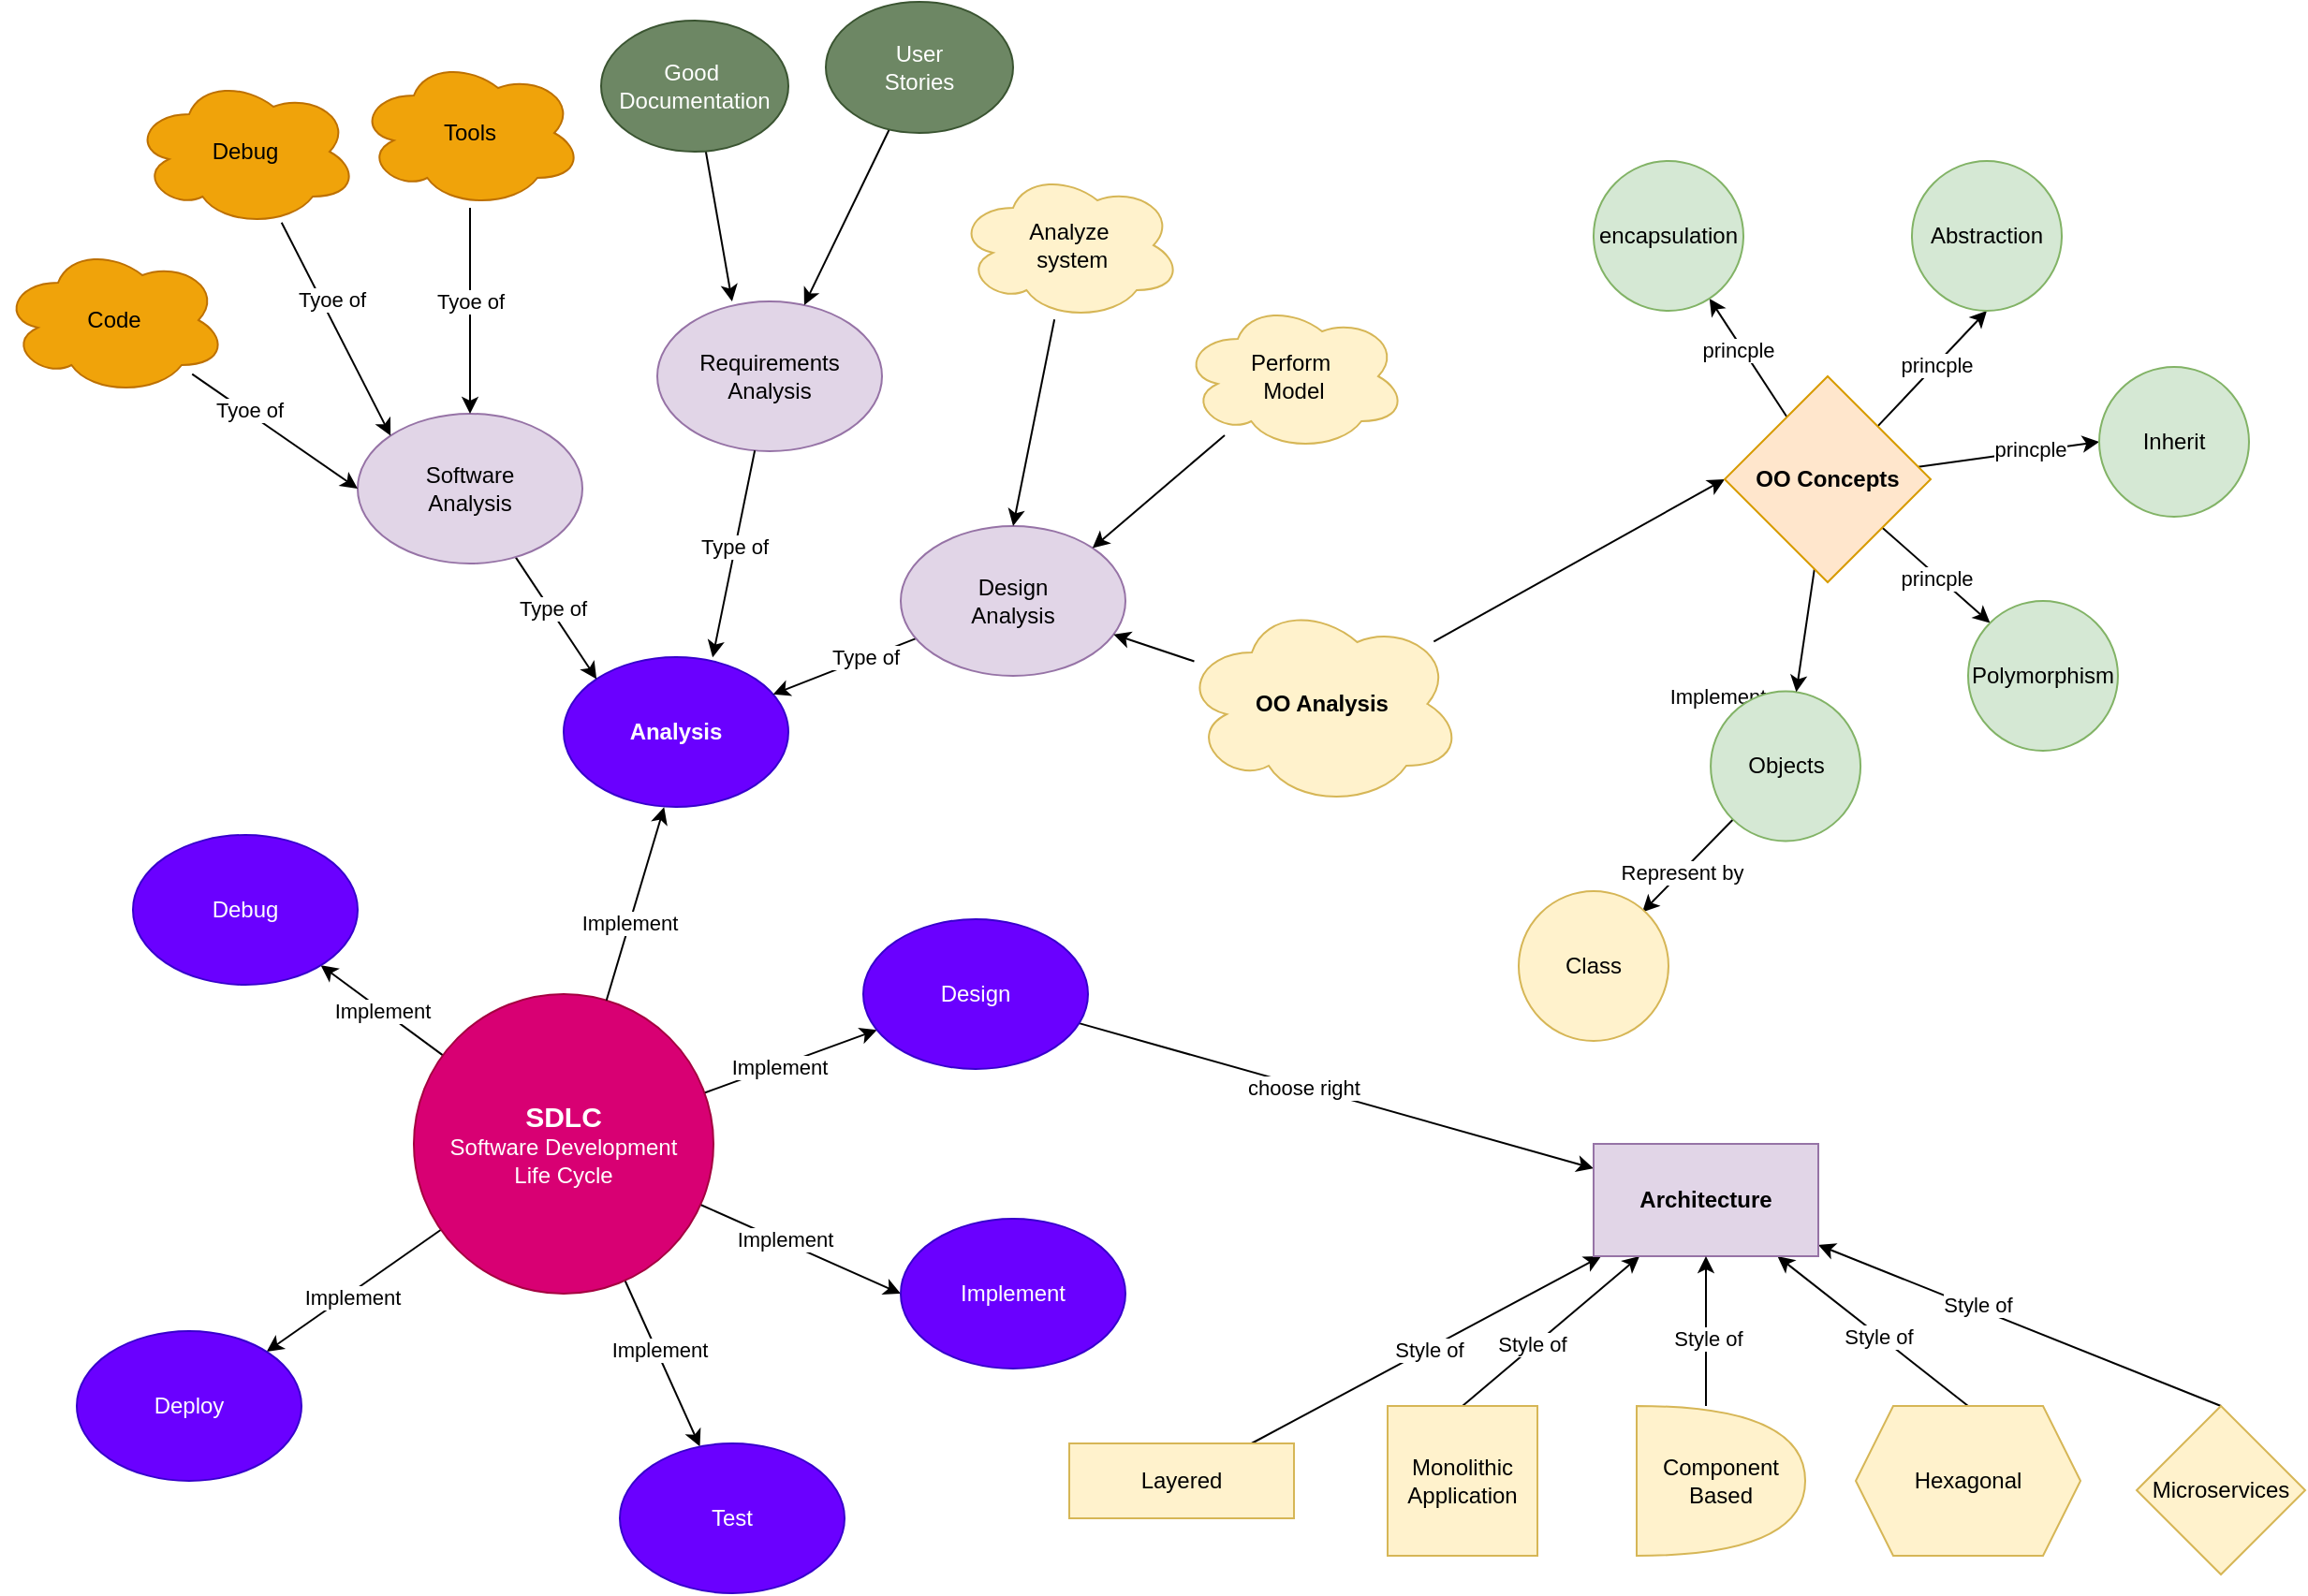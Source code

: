 <mxfile version="24.0.0" type="github">
  <diagram name="Page-1" id="FFzmUddGbb1I71KcN4Od">
    <mxGraphModel dx="4200" dy="3504" grid="1" gridSize="10" guides="1" tooltips="1" connect="1" arrows="1" fold="1" page="1" pageScale="1" pageWidth="850" pageHeight="1100" math="0" shadow="0">
      <root>
        <mxCell id="0" />
        <mxCell id="1" parent="0" />
        <mxCell id="xoAYJtK2ZNw9NmWQm-sS-62" style="rounded=0;orthogonalLoop=1;jettySize=auto;html=1;entryX=0;entryY=0.5;entryDx=0;entryDy=0;" edge="1" parent="1" source="xoAYJtK2ZNw9NmWQm-sS-1" target="xoAYJtK2ZNw9NmWQm-sS-59">
          <mxGeometry relative="1" as="geometry" />
        </mxCell>
        <mxCell id="xoAYJtK2ZNw9NmWQm-sS-71" value="Implement" style="edgeLabel;html=1;align=center;verticalAlign=middle;resizable=0;points=[];" vertex="1" connectable="0" parent="xoAYJtK2ZNw9NmWQm-sS-62">
          <mxGeometry x="-0.175" y="2" relative="1" as="geometry">
            <mxPoint as="offset" />
          </mxGeometry>
        </mxCell>
        <mxCell id="xoAYJtK2ZNw9NmWQm-sS-63" value="Implement" style="rounded=0;orthogonalLoop=1;jettySize=auto;html=1;" edge="1" parent="1" source="xoAYJtK2ZNw9NmWQm-sS-1" target="xoAYJtK2ZNw9NmWQm-sS-61">
          <mxGeometry relative="1" as="geometry" />
        </mxCell>
        <mxCell id="xoAYJtK2ZNw9NmWQm-sS-64" style="rounded=0;orthogonalLoop=1;jettySize=auto;html=1;" edge="1" parent="1" source="xoAYJtK2ZNw9NmWQm-sS-1" target="xoAYJtK2ZNw9NmWQm-sS-60">
          <mxGeometry relative="1" as="geometry" />
        </mxCell>
        <mxCell id="xoAYJtK2ZNw9NmWQm-sS-69" value="Implement" style="edgeLabel;html=1;align=center;verticalAlign=middle;resizable=0;points=[];" vertex="1" connectable="0" parent="xoAYJtK2ZNw9NmWQm-sS-64">
          <mxGeometry x="0.039" y="2" relative="1" as="geometry">
            <mxPoint x="-1" as="offset" />
          </mxGeometry>
        </mxCell>
        <mxCell id="xoAYJtK2ZNw9NmWQm-sS-65" style="rounded=0;orthogonalLoop=1;jettySize=auto;html=1;" edge="1" parent="1" source="xoAYJtK2ZNw9NmWQm-sS-1" target="xoAYJtK2ZNw9NmWQm-sS-4">
          <mxGeometry relative="1" as="geometry" />
        </mxCell>
        <mxCell id="xoAYJtK2ZNw9NmWQm-sS-70" value="Implement" style="edgeLabel;html=1;align=center;verticalAlign=middle;resizable=0;points=[];" vertex="1" connectable="0" parent="xoAYJtK2ZNw9NmWQm-sS-65">
          <mxGeometry x="-0.159" y="1" relative="1" as="geometry">
            <mxPoint as="offset" />
          </mxGeometry>
        </mxCell>
        <mxCell id="xoAYJtK2ZNw9NmWQm-sS-66" style="rounded=0;orthogonalLoop=1;jettySize=auto;html=1;" edge="1" parent="1" source="xoAYJtK2ZNw9NmWQm-sS-1" target="xoAYJtK2ZNw9NmWQm-sS-3">
          <mxGeometry relative="1" as="geometry" />
        </mxCell>
        <mxCell id="xoAYJtK2ZNw9NmWQm-sS-67" value="Implement" style="edgeLabel;html=1;align=center;verticalAlign=middle;resizable=0;points=[];" vertex="1" connectable="0" parent="xoAYJtK2ZNw9NmWQm-sS-66">
          <mxGeometry x="-0.147" relative="1" as="geometry">
            <mxPoint as="offset" />
          </mxGeometry>
        </mxCell>
        <mxCell id="xoAYJtK2ZNw9NmWQm-sS-1" value="&lt;font style=&quot;font-size: 15px;&quot;&gt;&lt;b&gt;SDLC&lt;/b&gt;&lt;/font&gt;&lt;div&gt;Software Development&lt;/div&gt;&lt;div&gt;Life Cycle&lt;/div&gt;" style="ellipse;whiteSpace=wrap;html=1;aspect=fixed;fillColor=#d80073;strokeColor=#A50040;shadow=0;textShadow=0;fontColor=#ffffff;" vertex="1" parent="1">
          <mxGeometry x="310" y="270" width="160" height="160" as="geometry" />
        </mxCell>
        <mxCell id="xoAYJtK2ZNw9NmWQm-sS-2" value="&lt;div&gt;Analysis&lt;/div&gt;" style="ellipse;whiteSpace=wrap;html=1;fillColor=#6a00ff;fontColor=#ffffff;strokeColor=#3700CC;fontStyle=1" vertex="1" parent="1">
          <mxGeometry x="390" y="90" width="120" height="80" as="geometry" />
        </mxCell>
        <mxCell id="xoAYJtK2ZNw9NmWQm-sS-74" style="rounded=0;orthogonalLoop=1;jettySize=auto;html=1;" edge="1" parent="1" source="xoAYJtK2ZNw9NmWQm-sS-3" target="xoAYJtK2ZNw9NmWQm-sS-73">
          <mxGeometry relative="1" as="geometry" />
        </mxCell>
        <mxCell id="xoAYJtK2ZNw9NmWQm-sS-86" value="choose right" style="edgeLabel;html=1;align=center;verticalAlign=middle;resizable=0;points=[];" vertex="1" connectable="0" parent="xoAYJtK2ZNw9NmWQm-sS-74">
          <mxGeometry x="-0.128" relative="1" as="geometry">
            <mxPoint as="offset" />
          </mxGeometry>
        </mxCell>
        <mxCell id="xoAYJtK2ZNw9NmWQm-sS-3" value="Design" style="ellipse;whiteSpace=wrap;html=1;fillColor=#6a00ff;fontColor=#ffffff;strokeColor=#3700CC;" vertex="1" parent="1">
          <mxGeometry x="550" y="230" width="120" height="80" as="geometry" />
        </mxCell>
        <mxCell id="xoAYJtK2ZNw9NmWQm-sS-4" value="Test" style="ellipse;whiteSpace=wrap;html=1;fillColor=#6a00ff;fontColor=#ffffff;strokeColor=#3700CC;" vertex="1" parent="1">
          <mxGeometry x="420" y="510" width="120" height="80" as="geometry" />
        </mxCell>
        <mxCell id="xoAYJtK2ZNw9NmWQm-sS-17" style="rounded=0;orthogonalLoop=1;jettySize=auto;html=1;entryX=0;entryY=0;entryDx=0;entryDy=0;" edge="1" parent="1" source="xoAYJtK2ZNw9NmWQm-sS-5" target="xoAYJtK2ZNw9NmWQm-sS-2">
          <mxGeometry relative="1" as="geometry" />
        </mxCell>
        <mxCell id="xoAYJtK2ZNw9NmWQm-sS-20" value="Type of" style="edgeLabel;html=1;align=center;verticalAlign=middle;resizable=0;points=[];" vertex="1" connectable="0" parent="xoAYJtK2ZNw9NmWQm-sS-17">
          <mxGeometry x="-0.138" y="1" relative="1" as="geometry">
            <mxPoint as="offset" />
          </mxGeometry>
        </mxCell>
        <mxCell id="xoAYJtK2ZNw9NmWQm-sS-5" value="Software&lt;div&gt;Analysis&lt;/div&gt;" style="ellipse;whiteSpace=wrap;html=1;fillColor=#e1d5e7;strokeColor=#9673a6;" vertex="1" parent="1">
          <mxGeometry x="280" y="-40" width="120" height="80" as="geometry" />
        </mxCell>
        <mxCell id="xoAYJtK2ZNw9NmWQm-sS-6" value="Requirements&lt;div&gt;Analysis&lt;/div&gt;" style="ellipse;whiteSpace=wrap;html=1;fillColor=#e1d5e7;strokeColor=#9673a6;" vertex="1" parent="1">
          <mxGeometry x="440" y="-100" width="120" height="80" as="geometry" />
        </mxCell>
        <mxCell id="xoAYJtK2ZNw9NmWQm-sS-15" style="rounded=0;orthogonalLoop=1;jettySize=auto;html=1;" edge="1" parent="1" source="xoAYJtK2ZNw9NmWQm-sS-7" target="xoAYJtK2ZNw9NmWQm-sS-2">
          <mxGeometry relative="1" as="geometry" />
        </mxCell>
        <mxCell id="xoAYJtK2ZNw9NmWQm-sS-18" value="Type of" style="edgeLabel;html=1;align=center;verticalAlign=middle;resizable=0;points=[];" vertex="1" connectable="0" parent="xoAYJtK2ZNw9NmWQm-sS-15">
          <mxGeometry x="-0.283" y="-1" relative="1" as="geometry">
            <mxPoint as="offset" />
          </mxGeometry>
        </mxCell>
        <mxCell id="xoAYJtK2ZNw9NmWQm-sS-7" value="Design&lt;div&gt;Analysis&lt;/div&gt;" style="ellipse;whiteSpace=wrap;html=1;fillColor=#e1d5e7;strokeColor=#9673a6;" vertex="1" parent="1">
          <mxGeometry x="570" y="20" width="120" height="80" as="geometry" />
        </mxCell>
        <mxCell id="xoAYJtK2ZNw9NmWQm-sS-11" style="rounded=0;orthogonalLoop=1;jettySize=auto;html=1;entryX=0.447;entryY=1.002;entryDx=0;entryDy=0;entryPerimeter=0;" edge="1" parent="1" source="xoAYJtK2ZNw9NmWQm-sS-1" target="xoAYJtK2ZNw9NmWQm-sS-2">
          <mxGeometry relative="1" as="geometry" />
        </mxCell>
        <mxCell id="xoAYJtK2ZNw9NmWQm-sS-68" value="Implement" style="edgeLabel;html=1;align=center;verticalAlign=middle;resizable=0;points=[];" vertex="1" connectable="0" parent="xoAYJtK2ZNw9NmWQm-sS-11">
          <mxGeometry x="-0.199" relative="1" as="geometry">
            <mxPoint as="offset" />
          </mxGeometry>
        </mxCell>
        <mxCell id="xoAYJtK2ZNw9NmWQm-sS-16" style="rounded=0;orthogonalLoop=1;jettySize=auto;html=1;entryX=0.663;entryY=0.002;entryDx=0;entryDy=0;entryPerimeter=0;" edge="1" parent="1" source="xoAYJtK2ZNw9NmWQm-sS-6" target="xoAYJtK2ZNw9NmWQm-sS-2">
          <mxGeometry relative="1" as="geometry" />
        </mxCell>
        <mxCell id="xoAYJtK2ZNw9NmWQm-sS-19" value="Type of" style="edgeLabel;html=1;align=center;verticalAlign=middle;resizable=0;points=[];" vertex="1" connectable="0" parent="xoAYJtK2ZNw9NmWQm-sS-16">
          <mxGeometry x="-0.077" y="-1" relative="1" as="geometry">
            <mxPoint as="offset" />
          </mxGeometry>
        </mxCell>
        <mxCell id="xoAYJtK2ZNw9NmWQm-sS-26" style="rounded=0;orthogonalLoop=1;jettySize=auto;html=1;entryX=0;entryY=0.5;entryDx=0;entryDy=0;" edge="1" parent="1" source="xoAYJtK2ZNw9NmWQm-sS-21" target="xoAYJtK2ZNw9NmWQm-sS-5">
          <mxGeometry relative="1" as="geometry" />
        </mxCell>
        <mxCell id="xoAYJtK2ZNw9NmWQm-sS-106" value="Tyoe of" style="edgeLabel;html=1;align=center;verticalAlign=middle;resizable=0;points=[];" vertex="1" connectable="0" parent="xoAYJtK2ZNw9NmWQm-sS-26">
          <mxGeometry x="-0.329" y="1" relative="1" as="geometry">
            <mxPoint y="-1" as="offset" />
          </mxGeometry>
        </mxCell>
        <mxCell id="xoAYJtK2ZNw9NmWQm-sS-21" value="Code" style="ellipse;shape=cloud;whiteSpace=wrap;html=1;fillColor=#f0a30a;fontColor=#000000;strokeColor=#BD7000;" vertex="1" parent="1">
          <mxGeometry x="90" y="-130" width="120" height="80" as="geometry" />
        </mxCell>
        <mxCell id="xoAYJtK2ZNw9NmWQm-sS-25" style="rounded=0;orthogonalLoop=1;jettySize=auto;html=1;entryX=0;entryY=0;entryDx=0;entryDy=0;" edge="1" parent="1" source="xoAYJtK2ZNw9NmWQm-sS-22" target="xoAYJtK2ZNw9NmWQm-sS-5">
          <mxGeometry relative="1" as="geometry" />
        </mxCell>
        <mxCell id="xoAYJtK2ZNw9NmWQm-sS-107" value="Tyoe of" style="edgeLabel;html=1;align=center;verticalAlign=middle;resizable=0;points=[];" vertex="1" connectable="0" parent="xoAYJtK2ZNw9NmWQm-sS-25">
          <mxGeometry x="-0.228" y="4" relative="1" as="geometry">
            <mxPoint y="-1" as="offset" />
          </mxGeometry>
        </mxCell>
        <mxCell id="xoAYJtK2ZNw9NmWQm-sS-22" value="Debug" style="ellipse;shape=cloud;whiteSpace=wrap;html=1;fillColor=#f0a30a;fontColor=#000000;strokeColor=#BD7000;" vertex="1" parent="1">
          <mxGeometry x="160" y="-220" width="120" height="80" as="geometry" />
        </mxCell>
        <mxCell id="xoAYJtK2ZNw9NmWQm-sS-24" style="rounded=0;orthogonalLoop=1;jettySize=auto;html=1;entryX=0.5;entryY=0;entryDx=0;entryDy=0;" edge="1" parent="1" source="xoAYJtK2ZNw9NmWQm-sS-23" target="xoAYJtK2ZNw9NmWQm-sS-5">
          <mxGeometry relative="1" as="geometry" />
        </mxCell>
        <mxCell id="xoAYJtK2ZNw9NmWQm-sS-108" value="Tyoe of" style="edgeLabel;html=1;align=center;verticalAlign=middle;resizable=0;points=[];" vertex="1" connectable="0" parent="xoAYJtK2ZNw9NmWQm-sS-24">
          <mxGeometry x="-0.091" relative="1" as="geometry">
            <mxPoint as="offset" />
          </mxGeometry>
        </mxCell>
        <mxCell id="xoAYJtK2ZNw9NmWQm-sS-23" value="Tools" style="ellipse;shape=cloud;whiteSpace=wrap;html=1;fillColor=#f0a30a;fontColor=#000000;strokeColor=#BD7000;" vertex="1" parent="1">
          <mxGeometry x="280" y="-230" width="120" height="80" as="geometry" />
        </mxCell>
        <mxCell id="xoAYJtK2ZNw9NmWQm-sS-30" style="rounded=0;orthogonalLoop=1;jettySize=auto;html=1;entryX=0.5;entryY=0;entryDx=0;entryDy=0;" edge="1" parent="1" source="xoAYJtK2ZNw9NmWQm-sS-27" target="xoAYJtK2ZNw9NmWQm-sS-7">
          <mxGeometry relative="1" as="geometry" />
        </mxCell>
        <mxCell id="xoAYJtK2ZNw9NmWQm-sS-27" value="Analyze&lt;div&gt;&amp;nbsp;system&lt;/div&gt;" style="ellipse;shape=cloud;whiteSpace=wrap;html=1;fillColor=#fff2cc;strokeColor=#d6b656;" vertex="1" parent="1">
          <mxGeometry x="600" y="-170" width="120" height="80" as="geometry" />
        </mxCell>
        <mxCell id="xoAYJtK2ZNw9NmWQm-sS-31" style="rounded=0;orthogonalLoop=1;jettySize=auto;html=1;entryX=1;entryY=0;entryDx=0;entryDy=0;" edge="1" parent="1" source="xoAYJtK2ZNw9NmWQm-sS-28" target="xoAYJtK2ZNw9NmWQm-sS-7">
          <mxGeometry relative="1" as="geometry" />
        </mxCell>
        <mxCell id="xoAYJtK2ZNw9NmWQm-sS-28" value="Perform&amp;nbsp;&lt;div&gt;Model&lt;br&gt;&lt;/div&gt;" style="ellipse;shape=cloud;whiteSpace=wrap;html=1;fillColor=#fff2cc;strokeColor=#d6b656;" vertex="1" parent="1">
          <mxGeometry x="720" y="-100" width="120" height="80" as="geometry" />
        </mxCell>
        <mxCell id="xoAYJtK2ZNw9NmWQm-sS-32" style="rounded=0;orthogonalLoop=1;jettySize=auto;html=1;" edge="1" parent="1" source="xoAYJtK2ZNw9NmWQm-sS-29" target="xoAYJtK2ZNw9NmWQm-sS-7">
          <mxGeometry relative="1" as="geometry" />
        </mxCell>
        <mxCell id="xoAYJtK2ZNw9NmWQm-sS-53" style="rounded=0;orthogonalLoop=1;jettySize=auto;html=1;entryX=0;entryY=0.5;entryDx=0;entryDy=0;" edge="1" parent="1" source="xoAYJtK2ZNw9NmWQm-sS-29" target="xoAYJtK2ZNw9NmWQm-sS-37">
          <mxGeometry relative="1" as="geometry">
            <mxPoint x="1023.757" y="-108.208" as="sourcePoint" />
          </mxGeometry>
        </mxCell>
        <mxCell id="xoAYJtK2ZNw9NmWQm-sS-54" value="Implement" style="edgeLabel;html=1;align=center;verticalAlign=middle;resizable=0;points=[];" vertex="1" connectable="0" parent="xoAYJtK2ZNw9NmWQm-sS-53">
          <mxGeometry x="-0.118" relative="1" as="geometry">
            <mxPoint x="83" y="67" as="offset" />
          </mxGeometry>
        </mxCell>
        <mxCell id="xoAYJtK2ZNw9NmWQm-sS-29" value="OO Analysis" style="ellipse;shape=cloud;whiteSpace=wrap;html=1;fillColor=#fff2cc;strokeColor=#d6b656;fontStyle=1" vertex="1" parent="1">
          <mxGeometry x="720" y="60" width="150" height="110" as="geometry" />
        </mxCell>
        <mxCell id="xoAYJtK2ZNw9NmWQm-sS-44" style="rounded=0;orthogonalLoop=1;jettySize=auto;html=1;entryX=0.825;entryY=0.14;entryDx=0;entryDy=0;entryPerimeter=0;" edge="1" parent="1" source="xoAYJtK2ZNw9NmWQm-sS-33" target="xoAYJtK2ZNw9NmWQm-sS-35">
          <mxGeometry relative="1" as="geometry">
            <mxPoint x="970.824" y="219.996" as="targetPoint" />
          </mxGeometry>
        </mxCell>
        <mxCell id="xoAYJtK2ZNw9NmWQm-sS-45" value="Represent by" style="edgeLabel;html=1;align=center;verticalAlign=middle;resizable=0;points=[];" vertex="1" connectable="0" parent="xoAYJtK2ZNw9NmWQm-sS-44">
          <mxGeometry x="0.137" relative="1" as="geometry">
            <mxPoint as="offset" />
          </mxGeometry>
        </mxCell>
        <mxCell id="xoAYJtK2ZNw9NmWQm-sS-33" value="Objects" style="ellipse;whiteSpace=wrap;html=1;aspect=fixed;fillColor=#d5e8d4;strokeColor=#82b366;" vertex="1" parent="1">
          <mxGeometry x="1002.54" y="108.28" width="80" height="80" as="geometry" />
        </mxCell>
        <mxCell id="xoAYJtK2ZNw9NmWQm-sS-35" value="Class" style="ellipse;whiteSpace=wrap;html=1;aspect=fixed;fillColor=#fff2cc;strokeColor=#d6b656;" vertex="1" parent="1">
          <mxGeometry x="900" y="215" width="80" height="80" as="geometry" />
        </mxCell>
        <mxCell id="xoAYJtK2ZNw9NmWQm-sS-41" style="rounded=0;orthogonalLoop=1;jettySize=auto;html=1;entryX=0.5;entryY=1;entryDx=0;entryDy=0;" edge="1" parent="1" source="xoAYJtK2ZNw9NmWQm-sS-37" target="xoAYJtK2ZNw9NmWQm-sS-39">
          <mxGeometry relative="1" as="geometry" />
        </mxCell>
        <mxCell id="xoAYJtK2ZNw9NmWQm-sS-42" value="princple" style="edgeLabel;html=1;align=center;verticalAlign=middle;resizable=0;points=[];" vertex="1" connectable="0" parent="xoAYJtK2ZNw9NmWQm-sS-41">
          <mxGeometry x="0.058" relative="1" as="geometry">
            <mxPoint as="offset" />
          </mxGeometry>
        </mxCell>
        <mxCell id="xoAYJtK2ZNw9NmWQm-sS-43" style="rounded=0;orthogonalLoop=1;jettySize=auto;html=1;" edge="1" parent="1" source="xoAYJtK2ZNw9NmWQm-sS-37" target="xoAYJtK2ZNw9NmWQm-sS-33">
          <mxGeometry relative="1" as="geometry" />
        </mxCell>
        <mxCell id="xoAYJtK2ZNw9NmWQm-sS-47" style="rounded=0;orthogonalLoop=1;jettySize=auto;html=1;entryX=0;entryY=0;entryDx=0;entryDy=0;" edge="1" parent="1" source="xoAYJtK2ZNw9NmWQm-sS-37" target="xoAYJtK2ZNw9NmWQm-sS-46">
          <mxGeometry relative="1" as="geometry" />
        </mxCell>
        <mxCell id="xoAYJtK2ZNw9NmWQm-sS-48" value="princple" style="edgeLabel;html=1;align=center;verticalAlign=middle;resizable=0;points=[];" vertex="1" connectable="0" parent="xoAYJtK2ZNw9NmWQm-sS-47">
          <mxGeometry x="-0.004" relative="1" as="geometry">
            <mxPoint y="1" as="offset" />
          </mxGeometry>
        </mxCell>
        <mxCell id="xoAYJtK2ZNw9NmWQm-sS-49" style="rounded=0;orthogonalLoop=1;jettySize=auto;html=1;entryX=0;entryY=0.5;entryDx=0;entryDy=0;" edge="1" parent="1" source="xoAYJtK2ZNw9NmWQm-sS-37" target="xoAYJtK2ZNw9NmWQm-sS-40">
          <mxGeometry relative="1" as="geometry">
            <mxPoint x="1222" y="3" as="targetPoint" />
          </mxGeometry>
        </mxCell>
        <mxCell id="xoAYJtK2ZNw9NmWQm-sS-50" value="princple" style="edgeLabel;html=1;align=center;verticalAlign=middle;resizable=0;points=[];" vertex="1" connectable="0" parent="xoAYJtK2ZNw9NmWQm-sS-49">
          <mxGeometry x="0.225" y="1" relative="1" as="geometry">
            <mxPoint as="offset" />
          </mxGeometry>
        </mxCell>
        <mxCell id="xoAYJtK2ZNw9NmWQm-sS-51" style="rounded=0;orthogonalLoop=1;jettySize=auto;html=1;" edge="1" parent="1" source="xoAYJtK2ZNw9NmWQm-sS-37" target="xoAYJtK2ZNw9NmWQm-sS-38">
          <mxGeometry relative="1" as="geometry" />
        </mxCell>
        <mxCell id="xoAYJtK2ZNw9NmWQm-sS-52" value="princple" style="edgeLabel;html=1;align=center;verticalAlign=middle;resizable=0;points=[];" vertex="1" connectable="0" parent="xoAYJtK2ZNw9NmWQm-sS-51">
          <mxGeometry x="0.171" y="2" relative="1" as="geometry">
            <mxPoint as="offset" />
          </mxGeometry>
        </mxCell>
        <mxCell id="xoAYJtK2ZNw9NmWQm-sS-37" value="OO Concepts" style="rhombus;whiteSpace=wrap;html=1;fillColor=#ffe6cc;strokeColor=#d79b00;fontStyle=1" vertex="1" parent="1">
          <mxGeometry x="1010" y="-60" width="110" height="110" as="geometry" />
        </mxCell>
        <mxCell id="xoAYJtK2ZNw9NmWQm-sS-38" value="encapsulation" style="ellipse;whiteSpace=wrap;html=1;aspect=fixed;fillColor=#d5e8d4;strokeColor=#82b366;" vertex="1" parent="1">
          <mxGeometry x="940" y="-175" width="80" height="80" as="geometry" />
        </mxCell>
        <mxCell id="xoAYJtK2ZNw9NmWQm-sS-39" value="Abstraction" style="ellipse;whiteSpace=wrap;html=1;aspect=fixed;fillColor=#d5e8d4;strokeColor=#82b366;" vertex="1" parent="1">
          <mxGeometry x="1110" y="-175" width="80" height="80" as="geometry" />
        </mxCell>
        <mxCell id="xoAYJtK2ZNw9NmWQm-sS-40" value="Inherit" style="ellipse;whiteSpace=wrap;html=1;aspect=fixed;fillColor=#d5e8d4;strokeColor=#82b366;" vertex="1" parent="1">
          <mxGeometry x="1210" y="-65" width="80" height="80" as="geometry" />
        </mxCell>
        <mxCell id="xoAYJtK2ZNw9NmWQm-sS-46" value="Polymorphism" style="ellipse;whiteSpace=wrap;html=1;aspect=fixed;fillColor=#d5e8d4;strokeColor=#82b366;" vertex="1" parent="1">
          <mxGeometry x="1140" y="60" width="80" height="80" as="geometry" />
        </mxCell>
        <mxCell id="xoAYJtK2ZNw9NmWQm-sS-57" style="rounded=0;orthogonalLoop=1;jettySize=auto;html=1;entryX=0.333;entryY=0;entryDx=0;entryDy=0;entryPerimeter=0;" edge="1" parent="1" source="xoAYJtK2ZNw9NmWQm-sS-55" target="xoAYJtK2ZNw9NmWQm-sS-6">
          <mxGeometry relative="1" as="geometry" />
        </mxCell>
        <mxCell id="xoAYJtK2ZNw9NmWQm-sS-55" value="Good&amp;nbsp;&lt;div&gt;Documentation&lt;/div&gt;" style="ellipse;whiteSpace=wrap;html=1;fillColor=#6d8764;fontColor=#ffffff;strokeColor=#3A5431;" vertex="1" parent="1">
          <mxGeometry x="410" y="-250" width="100" height="70" as="geometry" />
        </mxCell>
        <mxCell id="xoAYJtK2ZNw9NmWQm-sS-58" style="rounded=0;orthogonalLoop=1;jettySize=auto;html=1;" edge="1" parent="1" source="xoAYJtK2ZNw9NmWQm-sS-56" target="xoAYJtK2ZNw9NmWQm-sS-6">
          <mxGeometry relative="1" as="geometry" />
        </mxCell>
        <mxCell id="xoAYJtK2ZNw9NmWQm-sS-56" value="User&lt;div&gt;Stories&lt;/div&gt;" style="ellipse;whiteSpace=wrap;html=1;fillColor=#6d8764;fontColor=#ffffff;strokeColor=#3A5431;" vertex="1" parent="1">
          <mxGeometry x="530" y="-260" width="100" height="70" as="geometry" />
        </mxCell>
        <mxCell id="xoAYJtK2ZNw9NmWQm-sS-59" value="Implement" style="ellipse;whiteSpace=wrap;html=1;fillColor=#6a00ff;fontColor=#ffffff;strokeColor=#3700CC;" vertex="1" parent="1">
          <mxGeometry x="570" y="390" width="120" height="80" as="geometry" />
        </mxCell>
        <mxCell id="xoAYJtK2ZNw9NmWQm-sS-60" value="Deploy" style="ellipse;whiteSpace=wrap;html=1;fillColor=#6a00ff;fontColor=#ffffff;strokeColor=#3700CC;" vertex="1" parent="1">
          <mxGeometry x="130" y="450" width="120" height="80" as="geometry" />
        </mxCell>
        <mxCell id="xoAYJtK2ZNw9NmWQm-sS-61" value="Debug" style="ellipse;whiteSpace=wrap;html=1;fillColor=#6a00ff;fontColor=#ffffff;strokeColor=#3700CC;" vertex="1" parent="1">
          <mxGeometry x="160" y="185" width="120" height="80" as="geometry" />
        </mxCell>
        <mxCell id="xoAYJtK2ZNw9NmWQm-sS-81" style="rounded=0;orthogonalLoop=1;jettySize=auto;html=1;endArrow=none;endFill=0;startArrow=classic;startFill=1;" edge="1" parent="1" source="xoAYJtK2ZNw9NmWQm-sS-73" target="xoAYJtK2ZNw9NmWQm-sS-76">
          <mxGeometry relative="1" as="geometry" />
        </mxCell>
        <mxCell id="xoAYJtK2ZNw9NmWQm-sS-88" value="Style of" style="edgeLabel;html=1;align=center;verticalAlign=middle;resizable=0;points=[];" vertex="1" connectable="0" parent="xoAYJtK2ZNw9NmWQm-sS-81">
          <mxGeometry x="-0.009" relative="1" as="geometry">
            <mxPoint as="offset" />
          </mxGeometry>
        </mxCell>
        <mxCell id="xoAYJtK2ZNw9NmWQm-sS-82" style="rounded=0;orthogonalLoop=1;jettySize=auto;html=1;entryX=0.5;entryY=0;entryDx=0;entryDy=0;endArrow=none;endFill=0;startArrow=classic;startFill=1;" edge="1" parent="1" source="xoAYJtK2ZNw9NmWQm-sS-73" target="xoAYJtK2ZNw9NmWQm-sS-77">
          <mxGeometry relative="1" as="geometry" />
        </mxCell>
        <mxCell id="xoAYJtK2ZNw9NmWQm-sS-89" value="Style of" style="edgeLabel;html=1;align=center;verticalAlign=middle;resizable=0;points=[];" vertex="1" connectable="0" parent="xoAYJtK2ZNw9NmWQm-sS-82">
          <mxGeometry x="0.199" y="-2" relative="1" as="geometry">
            <mxPoint as="offset" />
          </mxGeometry>
        </mxCell>
        <mxCell id="xoAYJtK2ZNw9NmWQm-sS-84" style="rounded=0;orthogonalLoop=1;jettySize=auto;html=1;entryX=0.5;entryY=0;entryDx=0;entryDy=0;endArrow=none;endFill=0;startArrow=classic;startFill=1;" edge="1" parent="1" source="xoAYJtK2ZNw9NmWQm-sS-73" target="xoAYJtK2ZNw9NmWQm-sS-78">
          <mxGeometry relative="1" as="geometry" />
        </mxCell>
        <mxCell id="xoAYJtK2ZNw9NmWQm-sS-91" value="Style of" style="edgeLabel;html=1;align=center;verticalAlign=middle;resizable=0;points=[];" vertex="1" connectable="0" parent="xoAYJtK2ZNw9NmWQm-sS-84">
          <mxGeometry x="0.059" relative="1" as="geometry">
            <mxPoint as="offset" />
          </mxGeometry>
        </mxCell>
        <mxCell id="xoAYJtK2ZNw9NmWQm-sS-85" style="rounded=0;orthogonalLoop=1;jettySize=auto;html=1;entryX=0.5;entryY=0;entryDx=0;entryDy=0;endArrow=none;endFill=0;startArrow=classic;startFill=1;" edge="1" parent="1" source="xoAYJtK2ZNw9NmWQm-sS-73" target="xoAYJtK2ZNw9NmWQm-sS-80">
          <mxGeometry relative="1" as="geometry" />
        </mxCell>
        <mxCell id="xoAYJtK2ZNw9NmWQm-sS-92" value="Style of" style="edgeLabel;html=1;align=center;verticalAlign=middle;resizable=0;points=[];" vertex="1" connectable="0" parent="xoAYJtK2ZNw9NmWQm-sS-85">
          <mxGeometry x="-0.213" y="2" relative="1" as="geometry">
            <mxPoint as="offset" />
          </mxGeometry>
        </mxCell>
        <mxCell id="xoAYJtK2ZNw9NmWQm-sS-73" value="Architecture" style="rounded=0;whiteSpace=wrap;html=1;fillColor=#e1d5e7;strokeColor=#9673a6;fontStyle=1" vertex="1" parent="1">
          <mxGeometry x="940" y="350" width="120" height="60" as="geometry" />
        </mxCell>
        <mxCell id="xoAYJtK2ZNw9NmWQm-sS-76" value="Layered" style="rounded=0;whiteSpace=wrap;html=1;fillColor=#fff2cc;strokeColor=#d6b656;" vertex="1" parent="1">
          <mxGeometry x="660" y="510" width="120" height="40" as="geometry" />
        </mxCell>
        <mxCell id="xoAYJtK2ZNw9NmWQm-sS-77" value="Monolithic Application" style="whiteSpace=wrap;html=1;aspect=fixed;fillColor=#fff2cc;strokeColor=#d6b656;" vertex="1" parent="1">
          <mxGeometry x="830" y="490" width="80" height="80" as="geometry" />
        </mxCell>
        <mxCell id="xoAYJtK2ZNw9NmWQm-sS-78" value="Hexagonal" style="shape=hexagon;perimeter=hexagonPerimeter2;whiteSpace=wrap;html=1;fixedSize=1;fillColor=#fff2cc;strokeColor=#d6b656;" vertex="1" parent="1">
          <mxGeometry x="1080" y="490" width="120" height="80" as="geometry" />
        </mxCell>
        <mxCell id="xoAYJtK2ZNw9NmWQm-sS-79" value="Component Based" style="shape=or;whiteSpace=wrap;html=1;fillColor=#fff2cc;strokeColor=#d6b656;" vertex="1" parent="1">
          <mxGeometry x="963" y="490" width="90" height="80" as="geometry" />
        </mxCell>
        <mxCell id="xoAYJtK2ZNw9NmWQm-sS-80" value="Microservices" style="rhombus;whiteSpace=wrap;html=1;fillColor=#fff2cc;strokeColor=#d6b656;" vertex="1" parent="1">
          <mxGeometry x="1230" y="490" width="90" height="90" as="geometry" />
        </mxCell>
        <mxCell id="xoAYJtK2ZNw9NmWQm-sS-83" style="rounded=0;orthogonalLoop=1;jettySize=auto;html=1;entryX=0.411;entryY=0;entryDx=0;entryDy=0;entryPerimeter=0;endArrow=none;endFill=0;startArrow=classic;startFill=1;" edge="1" parent="1" source="xoAYJtK2ZNw9NmWQm-sS-73" target="xoAYJtK2ZNw9NmWQm-sS-79">
          <mxGeometry relative="1" as="geometry" />
        </mxCell>
        <mxCell id="xoAYJtK2ZNw9NmWQm-sS-90" value="Style of" style="edgeLabel;html=1;align=center;verticalAlign=middle;resizable=0;points=[];" vertex="1" connectable="0" parent="xoAYJtK2ZNw9NmWQm-sS-83">
          <mxGeometry x="0.125" y="1" relative="1" as="geometry">
            <mxPoint y="-1" as="offset" />
          </mxGeometry>
        </mxCell>
      </root>
    </mxGraphModel>
  </diagram>
</mxfile>
